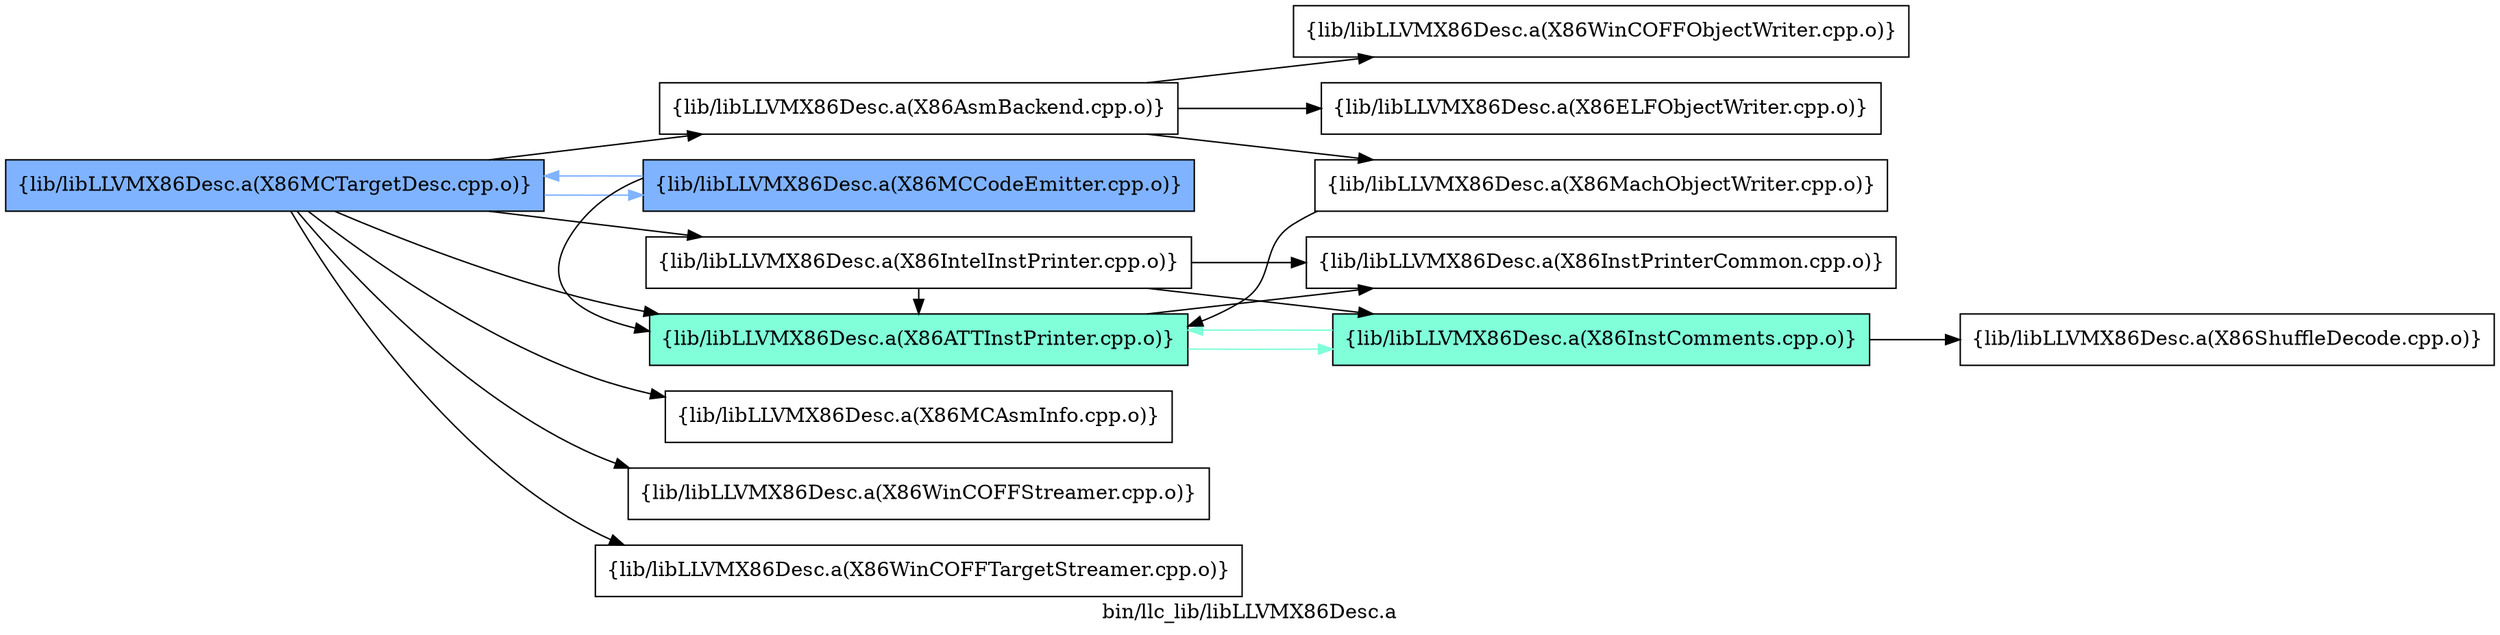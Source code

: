 digraph "bin/llc_lib/libLLVMX86Desc.a" {
	label="bin/llc_lib/libLLVMX86Desc.a";
	rankdir=LR;
	{ rank=same; Node0x5638702df868;  }
	{ rank=same; Node0x5638702df8b8; Node0x5638702df1d8; Node0x5638702e0088; Node0x5638702e0628; Node0x5638702e0df8; Node0x563870303d08; Node0x563870301be8;  }
	{ rank=same; Node0x5638702dea58; Node0x5638702deaa8; Node0x5638702e1438; Node0x5638702e1bb8; Node0x563870302ea8;  }

	Node0x5638702df868 [shape=record,shape=box,group=2,style=filled,fillcolor="0.600000 0.5 1",label="{lib/libLLVMX86Desc.a(X86MCTargetDesc.cpp.o)}"];
	Node0x5638702df868 -> Node0x5638702df8b8;
	Node0x5638702df868 -> Node0x5638702df1d8;
	Node0x5638702df868 -> Node0x5638702e0088;
	Node0x5638702df868 -> Node0x5638702e0628;
	Node0x5638702df868 -> Node0x5638702e0df8[color="0.600000 0.5 1"];
	Node0x5638702df868 -> Node0x563870303d08;
	Node0x5638702df868 -> Node0x563870301be8;
	Node0x5638702df8b8 [shape=record,shape=box,group=1,style=filled,fillcolor="0.450000 0.5 1",label="{lib/libLLVMX86Desc.a(X86ATTInstPrinter.cpp.o)}"];
	Node0x5638702df8b8 -> Node0x5638702dea58[color="0.450000 0.5 1"];
	Node0x5638702df8b8 -> Node0x5638702deaa8;
	Node0x5638702df1d8 [shape=record,shape=box,group=0,label="{lib/libLLVMX86Desc.a(X86IntelInstPrinter.cpp.o)}"];
	Node0x5638702df1d8 -> Node0x5638702df8b8;
	Node0x5638702df1d8 -> Node0x5638702dea58;
	Node0x5638702df1d8 -> Node0x5638702deaa8;
	Node0x5638702df228 [shape=record,shape=box,group=0,label="{lib/libLLVMX86Desc.a(X86ShuffleDecode.cpp.o)}"];
	Node0x5638702dea58 [shape=record,shape=box,group=1,style=filled,fillcolor="0.450000 0.5 1",label="{lib/libLLVMX86Desc.a(X86InstComments.cpp.o)}"];
	Node0x5638702dea58 -> Node0x5638702df8b8[color="0.450000 0.5 1"];
	Node0x5638702dea58 -> Node0x5638702df228;
	Node0x5638702deaa8 [shape=record,shape=box,group=0,label="{lib/libLLVMX86Desc.a(X86InstPrinterCommon.cpp.o)}"];
	Node0x5638702e0088 [shape=record,shape=box,group=0,label="{lib/libLLVMX86Desc.a(X86AsmBackend.cpp.o)}"];
	Node0x5638702e0088 -> Node0x5638702e1438;
	Node0x5638702e0088 -> Node0x5638702e1bb8;
	Node0x5638702e0088 -> Node0x563870302ea8;
	Node0x5638702e0628 [shape=record,shape=box,group=0,label="{lib/libLLVMX86Desc.a(X86MCAsmInfo.cpp.o)}"];
	Node0x5638702e0df8 [shape=record,shape=box,group=2,style=filled,fillcolor="0.600000 0.5 1",label="{lib/libLLVMX86Desc.a(X86MCCodeEmitter.cpp.o)}"];
	Node0x5638702e0df8 -> Node0x5638702df8b8;
	Node0x5638702e0df8 -> Node0x5638702df868[color="0.600000 0.5 1"];
	Node0x563870303d08 [shape=record,shape=box,group=0,label="{lib/libLLVMX86Desc.a(X86WinCOFFStreamer.cpp.o)}"];
	Node0x563870301be8 [shape=record,shape=box,group=0,label="{lib/libLLVMX86Desc.a(X86WinCOFFTargetStreamer.cpp.o)}"];
	Node0x5638702e1438 [shape=record,shape=box,group=0,label="{lib/libLLVMX86Desc.a(X86MachObjectWriter.cpp.o)}"];
	Node0x5638702e1438 -> Node0x5638702df8b8;
	Node0x5638702e1bb8 [shape=record,shape=box,group=0,label="{lib/libLLVMX86Desc.a(X86ELFObjectWriter.cpp.o)}"];
	Node0x563870302ea8 [shape=record,shape=box,group=0,label="{lib/libLLVMX86Desc.a(X86WinCOFFObjectWriter.cpp.o)}"];
}
